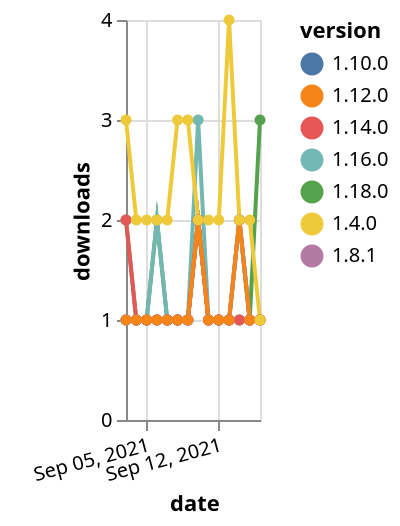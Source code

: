 {"$schema": "https://vega.github.io/schema/vega-lite/v5.json", "description": "A simple bar chart with embedded data.", "data": {"values": [{"date": "2021-09-03", "total": 119, "delta": 2, "version": "1.18.0"}, {"date": "2021-09-04", "total": 120, "delta": 1, "version": "1.18.0"}, {"date": "2021-09-05", "total": 121, "delta": 1, "version": "1.18.0"}, {"date": "2021-09-06", "total": 123, "delta": 2, "version": "1.18.0"}, {"date": "2021-09-07", "total": 124, "delta": 1, "version": "1.18.0"}, {"date": "2021-09-08", "total": 125, "delta": 1, "version": "1.18.0"}, {"date": "2021-09-09", "total": 126, "delta": 1, "version": "1.18.0"}, {"date": "2021-09-10", "total": 128, "delta": 2, "version": "1.18.0"}, {"date": "2021-09-11", "total": 129, "delta": 1, "version": "1.18.0"}, {"date": "2021-09-12", "total": 130, "delta": 1, "version": "1.18.0"}, {"date": "2021-09-13", "total": 131, "delta": 1, "version": "1.18.0"}, {"date": "2021-09-14", "total": 132, "delta": 1, "version": "1.18.0"}, {"date": "2021-09-15", "total": 133, "delta": 1, "version": "1.18.0"}, {"date": "2021-09-16", "total": 136, "delta": 3, "version": "1.18.0"}, {"date": "2021-09-03", "total": 214, "delta": 1, "version": "1.10.0"}, {"date": "2021-09-04", "total": 215, "delta": 1, "version": "1.10.0"}, {"date": "2021-09-05", "total": 216, "delta": 1, "version": "1.10.0"}, {"date": "2021-09-06", "total": 217, "delta": 1, "version": "1.10.0"}, {"date": "2021-09-07", "total": 218, "delta": 1, "version": "1.10.0"}, {"date": "2021-09-08", "total": 219, "delta": 1, "version": "1.10.0"}, {"date": "2021-09-09", "total": 220, "delta": 1, "version": "1.10.0"}, {"date": "2021-09-10", "total": 222, "delta": 2, "version": "1.10.0"}, {"date": "2021-09-11", "total": 223, "delta": 1, "version": "1.10.0"}, {"date": "2021-09-12", "total": 224, "delta": 1, "version": "1.10.0"}, {"date": "2021-09-13", "total": 225, "delta": 1, "version": "1.10.0"}, {"date": "2021-09-14", "total": 227, "delta": 2, "version": "1.10.0"}, {"date": "2021-09-15", "total": 228, "delta": 1, "version": "1.10.0"}, {"date": "2021-09-16", "total": 229, "delta": 1, "version": "1.10.0"}, {"date": "2021-09-03", "total": 184, "delta": 1, "version": "1.16.0"}, {"date": "2021-09-04", "total": 185, "delta": 1, "version": "1.16.0"}, {"date": "2021-09-05", "total": 186, "delta": 1, "version": "1.16.0"}, {"date": "2021-09-06", "total": 188, "delta": 2, "version": "1.16.0"}, {"date": "2021-09-07", "total": 189, "delta": 1, "version": "1.16.0"}, {"date": "2021-09-08", "total": 190, "delta": 1, "version": "1.16.0"}, {"date": "2021-09-09", "total": 191, "delta": 1, "version": "1.16.0"}, {"date": "2021-09-10", "total": 194, "delta": 3, "version": "1.16.0"}, {"date": "2021-09-11", "total": 195, "delta": 1, "version": "1.16.0"}, {"date": "2021-09-12", "total": 196, "delta": 1, "version": "1.16.0"}, {"date": "2021-09-13", "total": 197, "delta": 1, "version": "1.16.0"}, {"date": "2021-09-14", "total": 199, "delta": 2, "version": "1.16.0"}, {"date": "2021-09-15", "total": 200, "delta": 1, "version": "1.16.0"}, {"date": "2021-09-16", "total": 201, "delta": 1, "version": "1.16.0"}, {"date": "2021-09-03", "total": 257, "delta": 1, "version": "1.8.1"}, {"date": "2021-09-04", "total": 258, "delta": 1, "version": "1.8.1"}, {"date": "2021-09-05", "total": 259, "delta": 1, "version": "1.8.1"}, {"date": "2021-09-06", "total": 260, "delta": 1, "version": "1.8.1"}, {"date": "2021-09-07", "total": 261, "delta": 1, "version": "1.8.1"}, {"date": "2021-09-08", "total": 262, "delta": 1, "version": "1.8.1"}, {"date": "2021-09-09", "total": 263, "delta": 1, "version": "1.8.1"}, {"date": "2021-09-10", "total": 265, "delta": 2, "version": "1.8.1"}, {"date": "2021-09-11", "total": 266, "delta": 1, "version": "1.8.1"}, {"date": "2021-09-12", "total": 267, "delta": 1, "version": "1.8.1"}, {"date": "2021-09-13", "total": 268, "delta": 1, "version": "1.8.1"}, {"date": "2021-09-14", "total": 270, "delta": 2, "version": "1.8.1"}, {"date": "2021-09-15", "total": 271, "delta": 1, "version": "1.8.1"}, {"date": "2021-09-16", "total": 272, "delta": 1, "version": "1.8.1"}, {"date": "2021-09-03", "total": 170, "delta": 2, "version": "1.14.0"}, {"date": "2021-09-04", "total": 171, "delta": 1, "version": "1.14.0"}, {"date": "2021-09-05", "total": 172, "delta": 1, "version": "1.14.0"}, {"date": "2021-09-06", "total": 173, "delta": 1, "version": "1.14.0"}, {"date": "2021-09-07", "total": 174, "delta": 1, "version": "1.14.0"}, {"date": "2021-09-08", "total": 175, "delta": 1, "version": "1.14.0"}, {"date": "2021-09-09", "total": 176, "delta": 1, "version": "1.14.0"}, {"date": "2021-09-10", "total": 178, "delta": 2, "version": "1.14.0"}, {"date": "2021-09-11", "total": 179, "delta": 1, "version": "1.14.0"}, {"date": "2021-09-12", "total": 180, "delta": 1, "version": "1.14.0"}, {"date": "2021-09-13", "total": 181, "delta": 1, "version": "1.14.0"}, {"date": "2021-09-14", "total": 182, "delta": 1, "version": "1.14.0"}, {"date": "2021-09-15", "total": 183, "delta": 1, "version": "1.14.0"}, {"date": "2021-09-16", "total": 184, "delta": 1, "version": "1.14.0"}, {"date": "2021-09-03", "total": 191, "delta": 1, "version": "1.12.0"}, {"date": "2021-09-04", "total": 192, "delta": 1, "version": "1.12.0"}, {"date": "2021-09-05", "total": 193, "delta": 1, "version": "1.12.0"}, {"date": "2021-09-06", "total": 194, "delta": 1, "version": "1.12.0"}, {"date": "2021-09-07", "total": 195, "delta": 1, "version": "1.12.0"}, {"date": "2021-09-08", "total": 196, "delta": 1, "version": "1.12.0"}, {"date": "2021-09-09", "total": 197, "delta": 1, "version": "1.12.0"}, {"date": "2021-09-10", "total": 199, "delta": 2, "version": "1.12.0"}, {"date": "2021-09-11", "total": 200, "delta": 1, "version": "1.12.0"}, {"date": "2021-09-12", "total": 201, "delta": 1, "version": "1.12.0"}, {"date": "2021-09-13", "total": 202, "delta": 1, "version": "1.12.0"}, {"date": "2021-09-14", "total": 204, "delta": 2, "version": "1.12.0"}, {"date": "2021-09-15", "total": 205, "delta": 1, "version": "1.12.0"}, {"date": "2021-09-16", "total": 206, "delta": 1, "version": "1.12.0"}, {"date": "2021-09-03", "total": 2379, "delta": 3, "version": "1.4.0"}, {"date": "2021-09-04", "total": 2381, "delta": 2, "version": "1.4.0"}, {"date": "2021-09-05", "total": 2383, "delta": 2, "version": "1.4.0"}, {"date": "2021-09-06", "total": 2385, "delta": 2, "version": "1.4.0"}, {"date": "2021-09-07", "total": 2387, "delta": 2, "version": "1.4.0"}, {"date": "2021-09-08", "total": 2390, "delta": 3, "version": "1.4.0"}, {"date": "2021-09-09", "total": 2393, "delta": 3, "version": "1.4.0"}, {"date": "2021-09-10", "total": 2395, "delta": 2, "version": "1.4.0"}, {"date": "2021-09-11", "total": 2397, "delta": 2, "version": "1.4.0"}, {"date": "2021-09-12", "total": 2399, "delta": 2, "version": "1.4.0"}, {"date": "2021-09-13", "total": 2403, "delta": 4, "version": "1.4.0"}, {"date": "2021-09-14", "total": 2405, "delta": 2, "version": "1.4.0"}, {"date": "2021-09-15", "total": 2407, "delta": 2, "version": "1.4.0"}, {"date": "2021-09-16", "total": 2408, "delta": 1, "version": "1.4.0"}]}, "width": "container", "mark": {"type": "line", "point": {"filled": true}}, "encoding": {"x": {"field": "date", "type": "temporal", "timeUnit": "yearmonthdate", "title": "date", "axis": {"labelAngle": -15}}, "y": {"field": "delta", "type": "quantitative", "title": "downloads"}, "color": {"field": "version", "type": "nominal"}, "tooltip": {"field": "delta"}}}